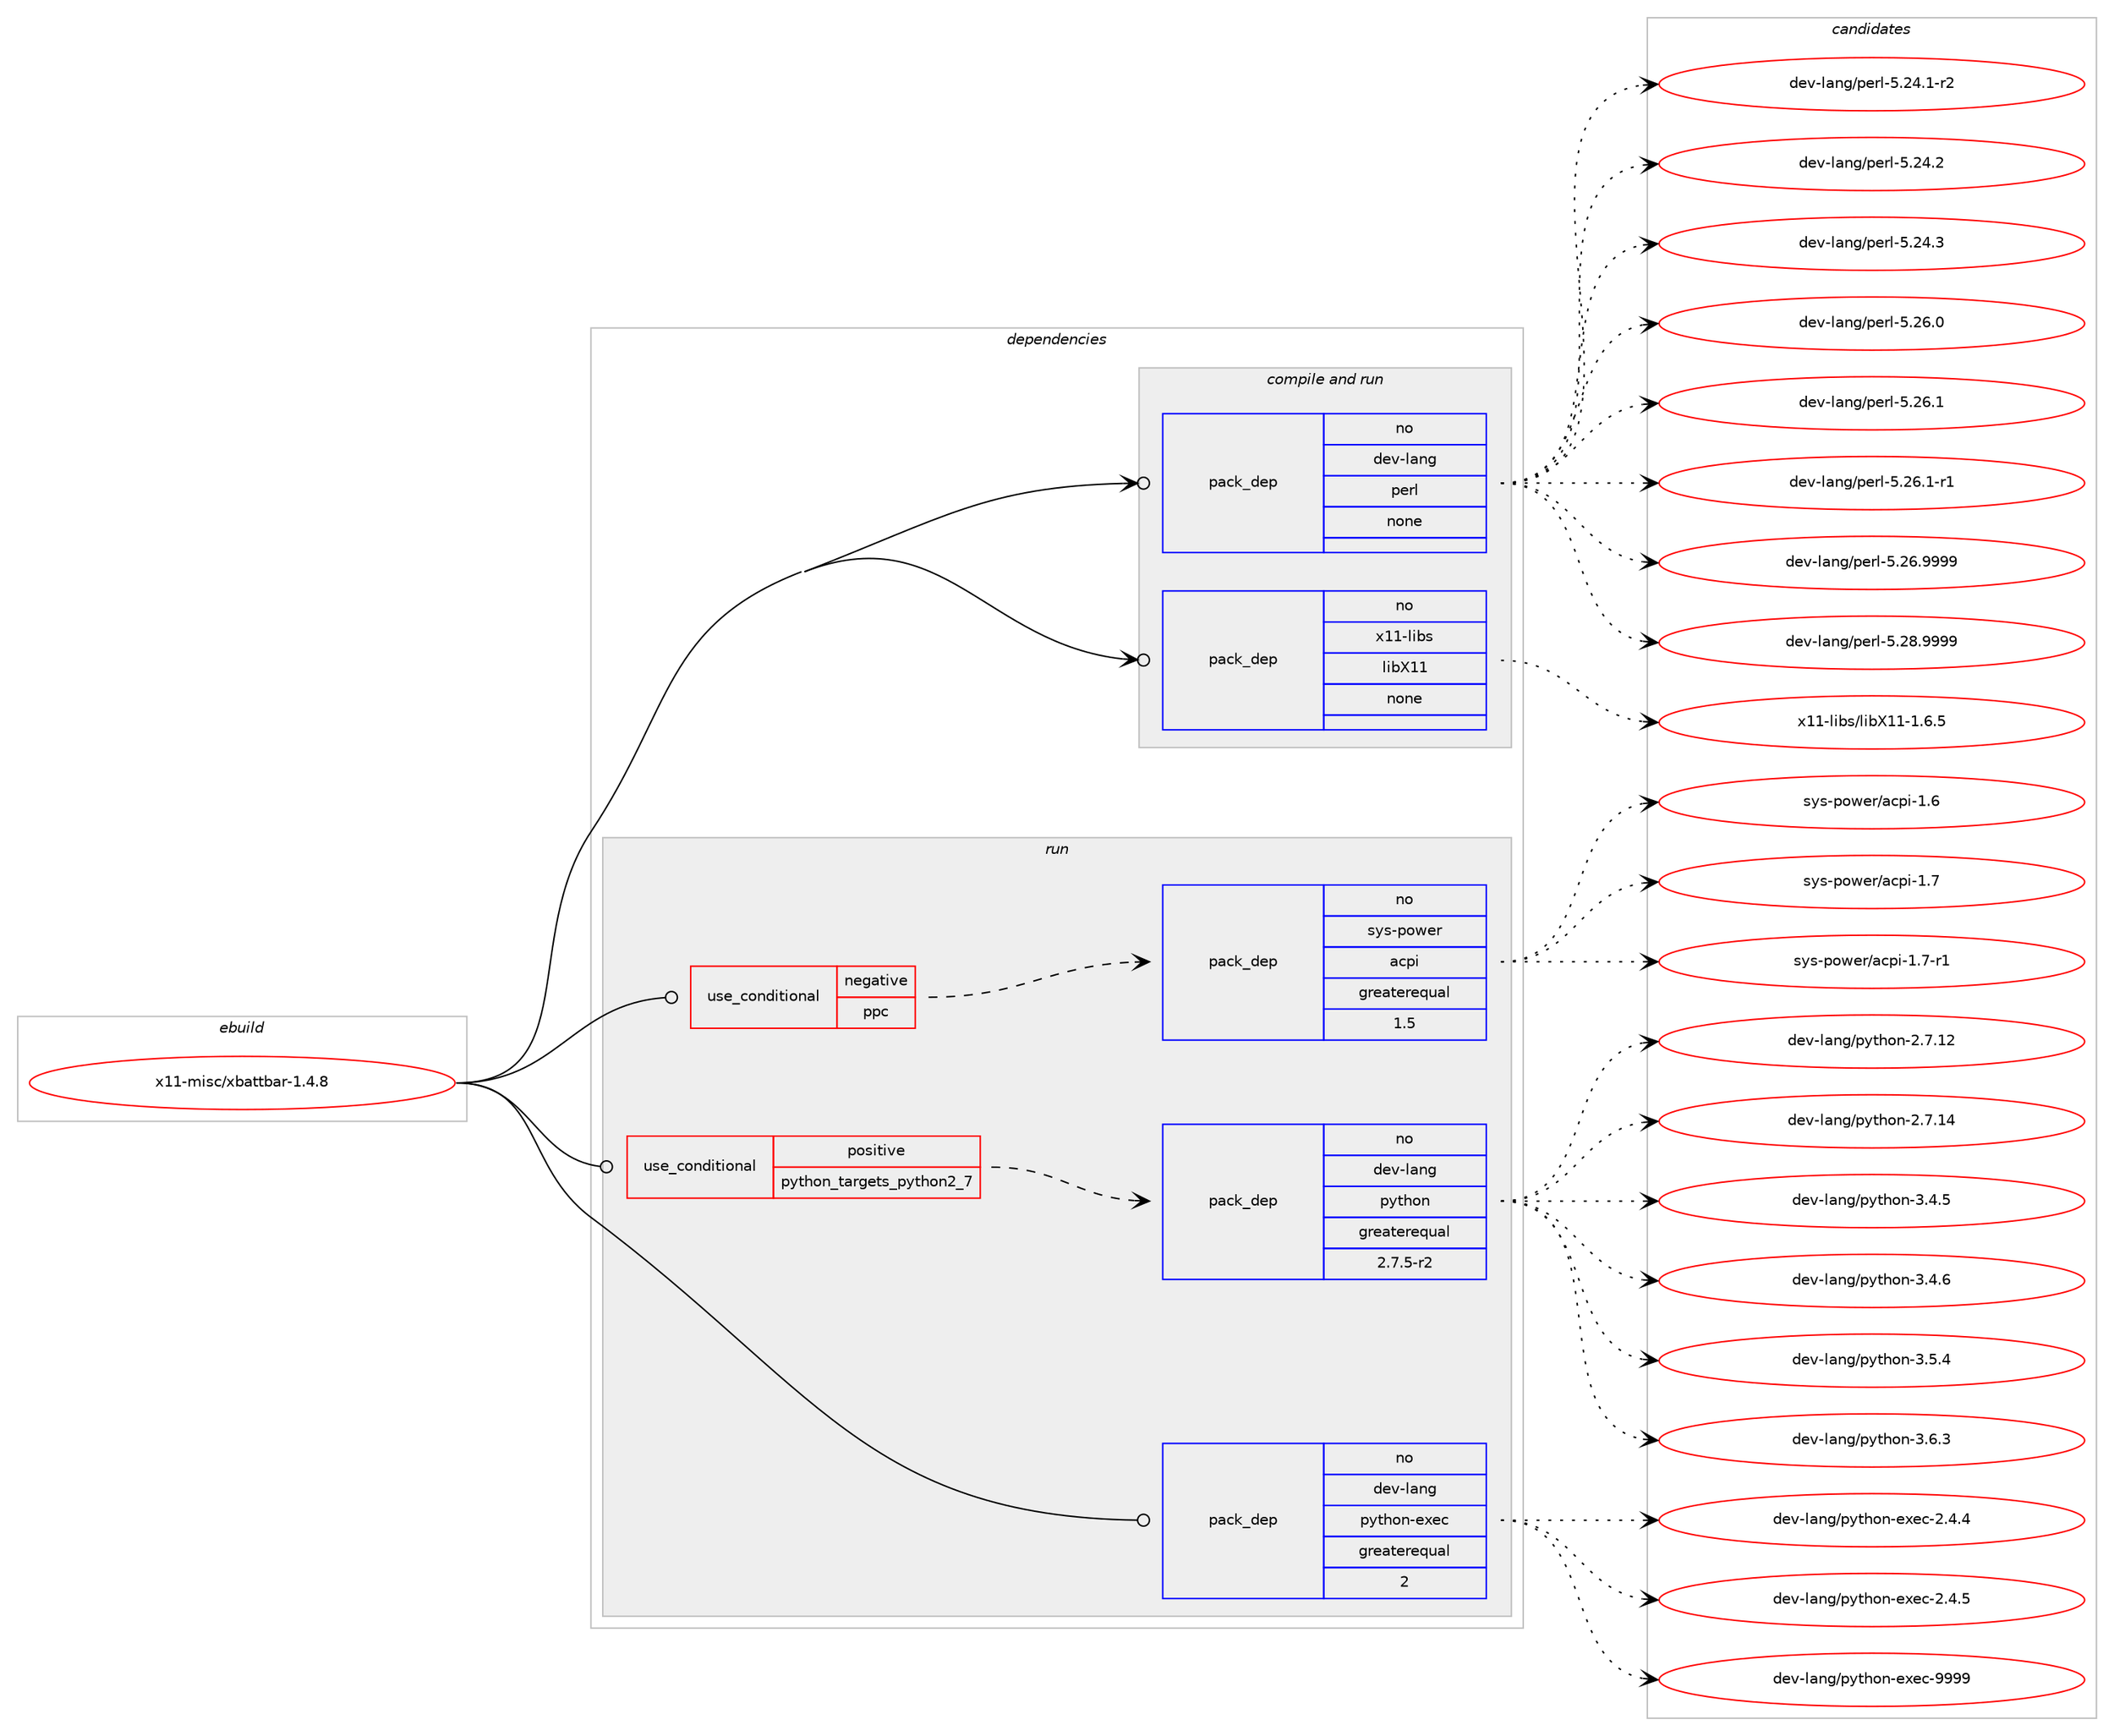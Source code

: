 digraph prolog {

# *************
# Graph options
# *************

newrank=true;
concentrate=true;
compound=true;
graph [rankdir=LR,fontname=Helvetica,fontsize=10,ranksep=1.5];#, ranksep=2.5, nodesep=0.2];
edge  [arrowhead=vee];
node  [fontname=Helvetica,fontsize=10];

# **********
# The ebuild
# **********

subgraph cluster_leftcol {
color=gray;
rank=same;
label=<<i>ebuild</i>>;
id [label="x11-misc/xbattbar-1.4.8", color=red, width=4, href="../x11-misc/xbattbar-1.4.8.svg"];
}

# ****************
# The dependencies
# ****************

subgraph cluster_midcol {
color=gray;
label=<<i>dependencies</i>>;
subgraph cluster_compile {
fillcolor="#eeeeee";
style=filled;
label=<<i>compile</i>>;
}
subgraph cluster_compileandrun {
fillcolor="#eeeeee";
style=filled;
label=<<i>compile and run</i>>;
subgraph pack391680 {
dependency524914 [label=<<TABLE BORDER="0" CELLBORDER="1" CELLSPACING="0" CELLPADDING="4" WIDTH="220"><TR><TD ROWSPAN="6" CELLPADDING="30">pack_dep</TD></TR><TR><TD WIDTH="110">no</TD></TR><TR><TD>dev-lang</TD></TR><TR><TD>perl</TD></TR><TR><TD>none</TD></TR><TR><TD></TD></TR></TABLE>>, shape=none, color=blue];
}
id:e -> dependency524914:w [weight=20,style="solid",arrowhead="odotvee"];
subgraph pack391681 {
dependency524915 [label=<<TABLE BORDER="0" CELLBORDER="1" CELLSPACING="0" CELLPADDING="4" WIDTH="220"><TR><TD ROWSPAN="6" CELLPADDING="30">pack_dep</TD></TR><TR><TD WIDTH="110">no</TD></TR><TR><TD>x11-libs</TD></TR><TR><TD>libX11</TD></TR><TR><TD>none</TD></TR><TR><TD></TD></TR></TABLE>>, shape=none, color=blue];
}
id:e -> dependency524915:w [weight=20,style="solid",arrowhead="odotvee"];
}
subgraph cluster_run {
fillcolor="#eeeeee";
style=filled;
label=<<i>run</i>>;
subgraph cond123377 {
dependency524916 [label=<<TABLE BORDER="0" CELLBORDER="1" CELLSPACING="0" CELLPADDING="4"><TR><TD ROWSPAN="3" CELLPADDING="10">use_conditional</TD></TR><TR><TD>negative</TD></TR><TR><TD>ppc</TD></TR></TABLE>>, shape=none, color=red];
subgraph pack391682 {
dependency524917 [label=<<TABLE BORDER="0" CELLBORDER="1" CELLSPACING="0" CELLPADDING="4" WIDTH="220"><TR><TD ROWSPAN="6" CELLPADDING="30">pack_dep</TD></TR><TR><TD WIDTH="110">no</TD></TR><TR><TD>sys-power</TD></TR><TR><TD>acpi</TD></TR><TR><TD>greaterequal</TD></TR><TR><TD>1.5</TD></TR></TABLE>>, shape=none, color=blue];
}
dependency524916:e -> dependency524917:w [weight=20,style="dashed",arrowhead="vee"];
}
id:e -> dependency524916:w [weight=20,style="solid",arrowhead="odot"];
subgraph cond123378 {
dependency524918 [label=<<TABLE BORDER="0" CELLBORDER="1" CELLSPACING="0" CELLPADDING="4"><TR><TD ROWSPAN="3" CELLPADDING="10">use_conditional</TD></TR><TR><TD>positive</TD></TR><TR><TD>python_targets_python2_7</TD></TR></TABLE>>, shape=none, color=red];
subgraph pack391683 {
dependency524919 [label=<<TABLE BORDER="0" CELLBORDER="1" CELLSPACING="0" CELLPADDING="4" WIDTH="220"><TR><TD ROWSPAN="6" CELLPADDING="30">pack_dep</TD></TR><TR><TD WIDTH="110">no</TD></TR><TR><TD>dev-lang</TD></TR><TR><TD>python</TD></TR><TR><TD>greaterequal</TD></TR><TR><TD>2.7.5-r2</TD></TR></TABLE>>, shape=none, color=blue];
}
dependency524918:e -> dependency524919:w [weight=20,style="dashed",arrowhead="vee"];
}
id:e -> dependency524918:w [weight=20,style="solid",arrowhead="odot"];
subgraph pack391684 {
dependency524920 [label=<<TABLE BORDER="0" CELLBORDER="1" CELLSPACING="0" CELLPADDING="4" WIDTH="220"><TR><TD ROWSPAN="6" CELLPADDING="30">pack_dep</TD></TR><TR><TD WIDTH="110">no</TD></TR><TR><TD>dev-lang</TD></TR><TR><TD>python-exec</TD></TR><TR><TD>greaterequal</TD></TR><TR><TD>2</TD></TR></TABLE>>, shape=none, color=blue];
}
id:e -> dependency524920:w [weight=20,style="solid",arrowhead="odot"];
}
}

# **************
# The candidates
# **************

subgraph cluster_choices {
rank=same;
color=gray;
label=<<i>candidates</i>>;

subgraph choice391680 {
color=black;
nodesep=1;
choice100101118451089711010347112101114108455346505246494511450 [label="dev-lang/perl-5.24.1-r2", color=red, width=4,href="../dev-lang/perl-5.24.1-r2.svg"];
choice10010111845108971101034711210111410845534650524650 [label="dev-lang/perl-5.24.2", color=red, width=4,href="../dev-lang/perl-5.24.2.svg"];
choice10010111845108971101034711210111410845534650524651 [label="dev-lang/perl-5.24.3", color=red, width=4,href="../dev-lang/perl-5.24.3.svg"];
choice10010111845108971101034711210111410845534650544648 [label="dev-lang/perl-5.26.0", color=red, width=4,href="../dev-lang/perl-5.26.0.svg"];
choice10010111845108971101034711210111410845534650544649 [label="dev-lang/perl-5.26.1", color=red, width=4,href="../dev-lang/perl-5.26.1.svg"];
choice100101118451089711010347112101114108455346505446494511449 [label="dev-lang/perl-5.26.1-r1", color=red, width=4,href="../dev-lang/perl-5.26.1-r1.svg"];
choice10010111845108971101034711210111410845534650544657575757 [label="dev-lang/perl-5.26.9999", color=red, width=4,href="../dev-lang/perl-5.26.9999.svg"];
choice10010111845108971101034711210111410845534650564657575757 [label="dev-lang/perl-5.28.9999", color=red, width=4,href="../dev-lang/perl-5.28.9999.svg"];
dependency524914:e -> choice100101118451089711010347112101114108455346505246494511450:w [style=dotted,weight="100"];
dependency524914:e -> choice10010111845108971101034711210111410845534650524650:w [style=dotted,weight="100"];
dependency524914:e -> choice10010111845108971101034711210111410845534650524651:w [style=dotted,weight="100"];
dependency524914:e -> choice10010111845108971101034711210111410845534650544648:w [style=dotted,weight="100"];
dependency524914:e -> choice10010111845108971101034711210111410845534650544649:w [style=dotted,weight="100"];
dependency524914:e -> choice100101118451089711010347112101114108455346505446494511449:w [style=dotted,weight="100"];
dependency524914:e -> choice10010111845108971101034711210111410845534650544657575757:w [style=dotted,weight="100"];
dependency524914:e -> choice10010111845108971101034711210111410845534650564657575757:w [style=dotted,weight="100"];
}
subgraph choice391681 {
color=black;
nodesep=1;
choice120494945108105981154710810598884949454946544653 [label="x11-libs/libX11-1.6.5", color=red, width=4,href="../x11-libs/libX11-1.6.5.svg"];
dependency524915:e -> choice120494945108105981154710810598884949454946544653:w [style=dotted,weight="100"];
}
subgraph choice391682 {
color=black;
nodesep=1;
choice1151211154511211111910111447979911210545494654 [label="sys-power/acpi-1.6", color=red, width=4,href="../sys-power/acpi-1.6.svg"];
choice1151211154511211111910111447979911210545494655 [label="sys-power/acpi-1.7", color=red, width=4,href="../sys-power/acpi-1.7.svg"];
choice11512111545112111119101114479799112105454946554511449 [label="sys-power/acpi-1.7-r1", color=red, width=4,href="../sys-power/acpi-1.7-r1.svg"];
dependency524917:e -> choice1151211154511211111910111447979911210545494654:w [style=dotted,weight="100"];
dependency524917:e -> choice1151211154511211111910111447979911210545494655:w [style=dotted,weight="100"];
dependency524917:e -> choice11512111545112111119101114479799112105454946554511449:w [style=dotted,weight="100"];
}
subgraph choice391683 {
color=black;
nodesep=1;
choice10010111845108971101034711212111610411111045504655464950 [label="dev-lang/python-2.7.12", color=red, width=4,href="../dev-lang/python-2.7.12.svg"];
choice10010111845108971101034711212111610411111045504655464952 [label="dev-lang/python-2.7.14", color=red, width=4,href="../dev-lang/python-2.7.14.svg"];
choice100101118451089711010347112121116104111110455146524653 [label="dev-lang/python-3.4.5", color=red, width=4,href="../dev-lang/python-3.4.5.svg"];
choice100101118451089711010347112121116104111110455146524654 [label="dev-lang/python-3.4.6", color=red, width=4,href="../dev-lang/python-3.4.6.svg"];
choice100101118451089711010347112121116104111110455146534652 [label="dev-lang/python-3.5.4", color=red, width=4,href="../dev-lang/python-3.5.4.svg"];
choice100101118451089711010347112121116104111110455146544651 [label="dev-lang/python-3.6.3", color=red, width=4,href="../dev-lang/python-3.6.3.svg"];
dependency524919:e -> choice10010111845108971101034711212111610411111045504655464950:w [style=dotted,weight="100"];
dependency524919:e -> choice10010111845108971101034711212111610411111045504655464952:w [style=dotted,weight="100"];
dependency524919:e -> choice100101118451089711010347112121116104111110455146524653:w [style=dotted,weight="100"];
dependency524919:e -> choice100101118451089711010347112121116104111110455146524654:w [style=dotted,weight="100"];
dependency524919:e -> choice100101118451089711010347112121116104111110455146534652:w [style=dotted,weight="100"];
dependency524919:e -> choice100101118451089711010347112121116104111110455146544651:w [style=dotted,weight="100"];
}
subgraph choice391684 {
color=black;
nodesep=1;
choice1001011184510897110103471121211161041111104510112010199455046524652 [label="dev-lang/python-exec-2.4.4", color=red, width=4,href="../dev-lang/python-exec-2.4.4.svg"];
choice1001011184510897110103471121211161041111104510112010199455046524653 [label="dev-lang/python-exec-2.4.5", color=red, width=4,href="../dev-lang/python-exec-2.4.5.svg"];
choice10010111845108971101034711212111610411111045101120101994557575757 [label="dev-lang/python-exec-9999", color=red, width=4,href="../dev-lang/python-exec-9999.svg"];
dependency524920:e -> choice1001011184510897110103471121211161041111104510112010199455046524652:w [style=dotted,weight="100"];
dependency524920:e -> choice1001011184510897110103471121211161041111104510112010199455046524653:w [style=dotted,weight="100"];
dependency524920:e -> choice10010111845108971101034711212111610411111045101120101994557575757:w [style=dotted,weight="100"];
}
}

}
